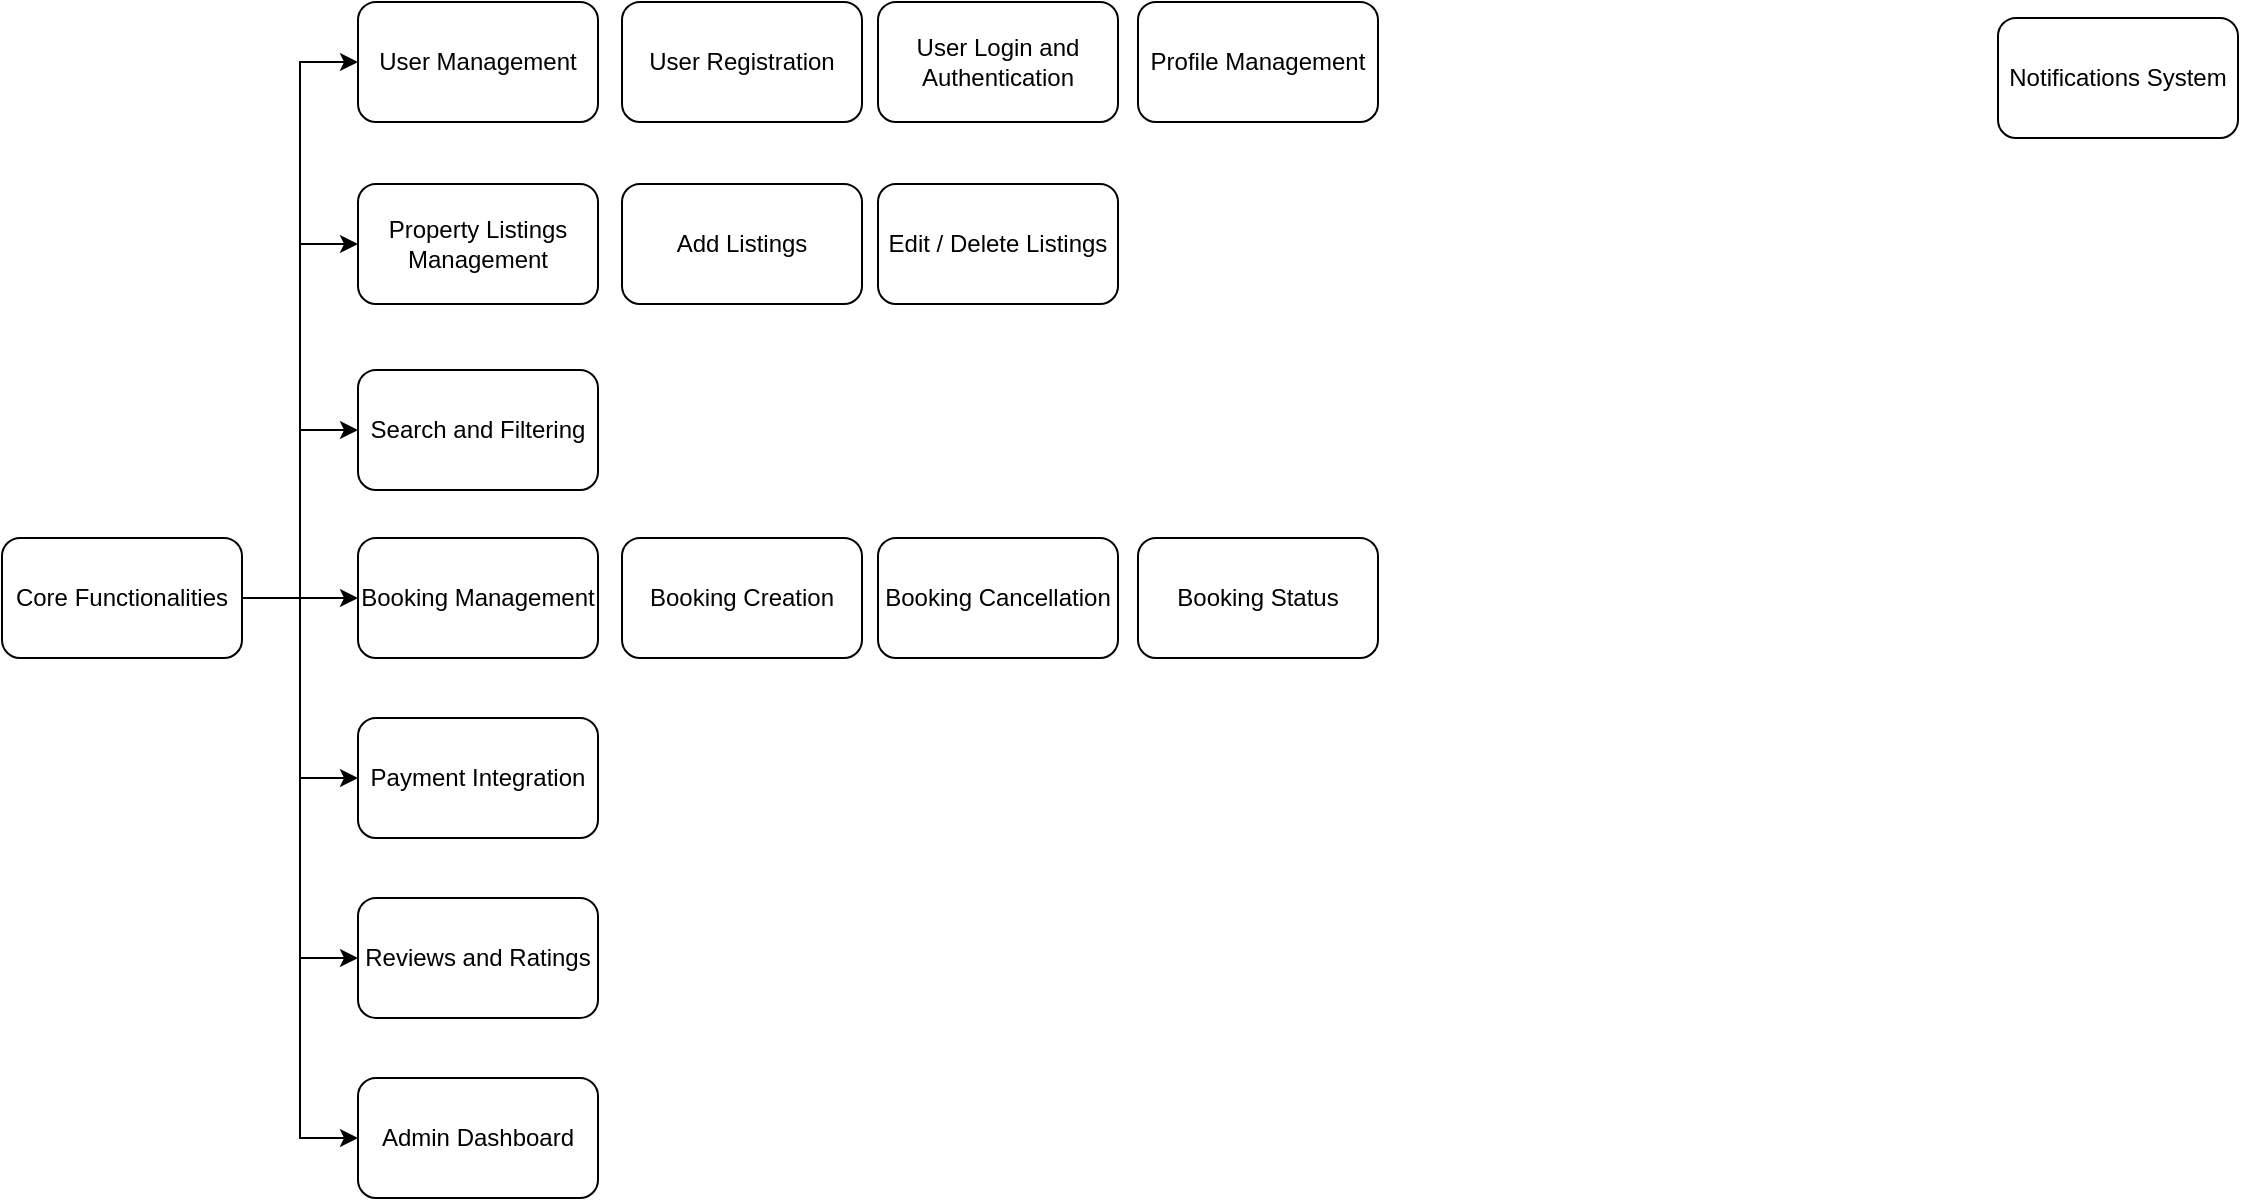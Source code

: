 <mxfile version="27.0.9">
  <diagram name="Page-1" id="KQS1hn2Ei6mVwGf3l9ca">
    <mxGraphModel dx="2036" dy="845" grid="1" gridSize="10" guides="1" tooltips="1" connect="1" arrows="1" fold="1" page="1" pageScale="1" pageWidth="850" pageHeight="1100" math="0" shadow="0">
      <root>
        <mxCell id="0" />
        <mxCell id="1" parent="0" />
        <mxCell id="vQQxZdYOAibf9K6wdrKP-14" style="edgeStyle=orthogonalEdgeStyle;rounded=0;orthogonalLoop=1;jettySize=auto;html=1;entryX=0;entryY=0.5;entryDx=0;entryDy=0;" edge="1" parent="1" source="vQQxZdYOAibf9K6wdrKP-1" target="vQQxZdYOAibf9K6wdrKP-5">
          <mxGeometry relative="1" as="geometry" />
        </mxCell>
        <mxCell id="vQQxZdYOAibf9K6wdrKP-15" style="edgeStyle=orthogonalEdgeStyle;rounded=0;orthogonalLoop=1;jettySize=auto;html=1;entryX=0;entryY=0.5;entryDx=0;entryDy=0;" edge="1" parent="1" source="vQQxZdYOAibf9K6wdrKP-1" target="vQQxZdYOAibf9K6wdrKP-4">
          <mxGeometry relative="1" as="geometry" />
        </mxCell>
        <mxCell id="vQQxZdYOAibf9K6wdrKP-16" style="edgeStyle=orthogonalEdgeStyle;rounded=0;orthogonalLoop=1;jettySize=auto;html=1;entryX=0;entryY=0.5;entryDx=0;entryDy=0;" edge="1" parent="1" source="vQQxZdYOAibf9K6wdrKP-1" target="vQQxZdYOAibf9K6wdrKP-8">
          <mxGeometry relative="1" as="geometry" />
        </mxCell>
        <mxCell id="vQQxZdYOAibf9K6wdrKP-17" style="edgeStyle=orthogonalEdgeStyle;rounded=0;orthogonalLoop=1;jettySize=auto;html=1;entryX=0;entryY=0.5;entryDx=0;entryDy=0;" edge="1" parent="1" source="vQQxZdYOAibf9K6wdrKP-1" target="vQQxZdYOAibf9K6wdrKP-9">
          <mxGeometry relative="1" as="geometry" />
        </mxCell>
        <mxCell id="vQQxZdYOAibf9K6wdrKP-18" style="edgeStyle=orthogonalEdgeStyle;rounded=0;orthogonalLoop=1;jettySize=auto;html=1;entryX=0;entryY=0.5;entryDx=0;entryDy=0;" edge="1" parent="1" source="vQQxZdYOAibf9K6wdrKP-1" target="vQQxZdYOAibf9K6wdrKP-10">
          <mxGeometry relative="1" as="geometry" />
        </mxCell>
        <mxCell id="vQQxZdYOAibf9K6wdrKP-19" style="edgeStyle=orthogonalEdgeStyle;rounded=0;orthogonalLoop=1;jettySize=auto;html=1;entryX=0;entryY=0.5;entryDx=0;entryDy=0;" edge="1" parent="1" source="vQQxZdYOAibf9K6wdrKP-1" target="vQQxZdYOAibf9K6wdrKP-11">
          <mxGeometry relative="1" as="geometry" />
        </mxCell>
        <mxCell id="vQQxZdYOAibf9K6wdrKP-20" style="edgeStyle=orthogonalEdgeStyle;rounded=0;orthogonalLoop=1;jettySize=auto;html=1;entryX=0;entryY=0.5;entryDx=0;entryDy=0;" edge="1" parent="1" source="vQQxZdYOAibf9K6wdrKP-1" target="vQQxZdYOAibf9K6wdrKP-13">
          <mxGeometry relative="1" as="geometry" />
        </mxCell>
        <mxCell id="vQQxZdYOAibf9K6wdrKP-1" value="Core Functionalities" style="rounded=1;whiteSpace=wrap;html=1;" vertex="1" parent="1">
          <mxGeometry x="-178" y="420" width="120" height="60" as="geometry" />
        </mxCell>
        <mxCell id="vQQxZdYOAibf9K6wdrKP-4" value="Property Listings Management" style="rounded=1;whiteSpace=wrap;html=1;" vertex="1" parent="1">
          <mxGeometry y="243" width="120" height="60" as="geometry" />
        </mxCell>
        <mxCell id="vQQxZdYOAibf9K6wdrKP-5" value="User Management" style="rounded=1;whiteSpace=wrap;html=1;" vertex="1" parent="1">
          <mxGeometry y="152" width="120" height="60" as="geometry" />
        </mxCell>
        <mxCell id="vQQxZdYOAibf9K6wdrKP-8" value="Search and Filtering" style="rounded=1;whiteSpace=wrap;html=1;" vertex="1" parent="1">
          <mxGeometry y="336" width="120" height="60" as="geometry" />
        </mxCell>
        <mxCell id="vQQxZdYOAibf9K6wdrKP-9" value="Booking Management" style="rounded=1;whiteSpace=wrap;html=1;" vertex="1" parent="1">
          <mxGeometry y="420" width="120" height="60" as="geometry" />
        </mxCell>
        <mxCell id="vQQxZdYOAibf9K6wdrKP-10" value="Payment Integration" style="rounded=1;whiteSpace=wrap;html=1;" vertex="1" parent="1">
          <mxGeometry y="510" width="120" height="60" as="geometry" />
        </mxCell>
        <mxCell id="vQQxZdYOAibf9K6wdrKP-11" value="Reviews and Ratings" style="rounded=1;whiteSpace=wrap;html=1;" vertex="1" parent="1">
          <mxGeometry y="600" width="120" height="60" as="geometry" />
        </mxCell>
        <mxCell id="vQQxZdYOAibf9K6wdrKP-12" value="Notifications System" style="rounded=1;whiteSpace=wrap;html=1;" vertex="1" parent="1">
          <mxGeometry x="820" y="160" width="120" height="60" as="geometry" />
        </mxCell>
        <mxCell id="vQQxZdYOAibf9K6wdrKP-13" value="Admin Dashboard" style="rounded=1;whiteSpace=wrap;html=1;" vertex="1" parent="1">
          <mxGeometry y="690" width="120" height="60" as="geometry" />
        </mxCell>
        <mxCell id="vQQxZdYOAibf9K6wdrKP-21" value="User Registration" style="rounded=1;whiteSpace=wrap;html=1;" vertex="1" parent="1">
          <mxGeometry x="132" y="152" width="120" height="60" as="geometry" />
        </mxCell>
        <mxCell id="vQQxZdYOAibf9K6wdrKP-22" value="User Login and Authentication" style="rounded=1;whiteSpace=wrap;html=1;" vertex="1" parent="1">
          <mxGeometry x="260" y="152" width="120" height="60" as="geometry" />
        </mxCell>
        <mxCell id="vQQxZdYOAibf9K6wdrKP-23" value="Profile Management" style="rounded=1;whiteSpace=wrap;html=1;" vertex="1" parent="1">
          <mxGeometry x="390" y="152" width="120" height="60" as="geometry" />
        </mxCell>
        <mxCell id="vQQxZdYOAibf9K6wdrKP-24" value="Add Listings" style="rounded=1;whiteSpace=wrap;html=1;" vertex="1" parent="1">
          <mxGeometry x="132" y="243" width="120" height="60" as="geometry" />
        </mxCell>
        <mxCell id="vQQxZdYOAibf9K6wdrKP-25" value="Edit / Delete Listings" style="rounded=1;whiteSpace=wrap;html=1;" vertex="1" parent="1">
          <mxGeometry x="260" y="243" width="120" height="60" as="geometry" />
        </mxCell>
        <mxCell id="vQQxZdYOAibf9K6wdrKP-27" value="Booking Creation" style="rounded=1;whiteSpace=wrap;html=1;" vertex="1" parent="1">
          <mxGeometry x="132" y="420" width="120" height="60" as="geometry" />
        </mxCell>
        <mxCell id="vQQxZdYOAibf9K6wdrKP-28" value="Booking Cancellation" style="rounded=1;whiteSpace=wrap;html=1;" vertex="1" parent="1">
          <mxGeometry x="260" y="420" width="120" height="60" as="geometry" />
        </mxCell>
        <mxCell id="vQQxZdYOAibf9K6wdrKP-29" value="Booking Status" style="rounded=1;whiteSpace=wrap;html=1;" vertex="1" parent="1">
          <mxGeometry x="390" y="420" width="120" height="60" as="geometry" />
        </mxCell>
      </root>
    </mxGraphModel>
  </diagram>
</mxfile>
